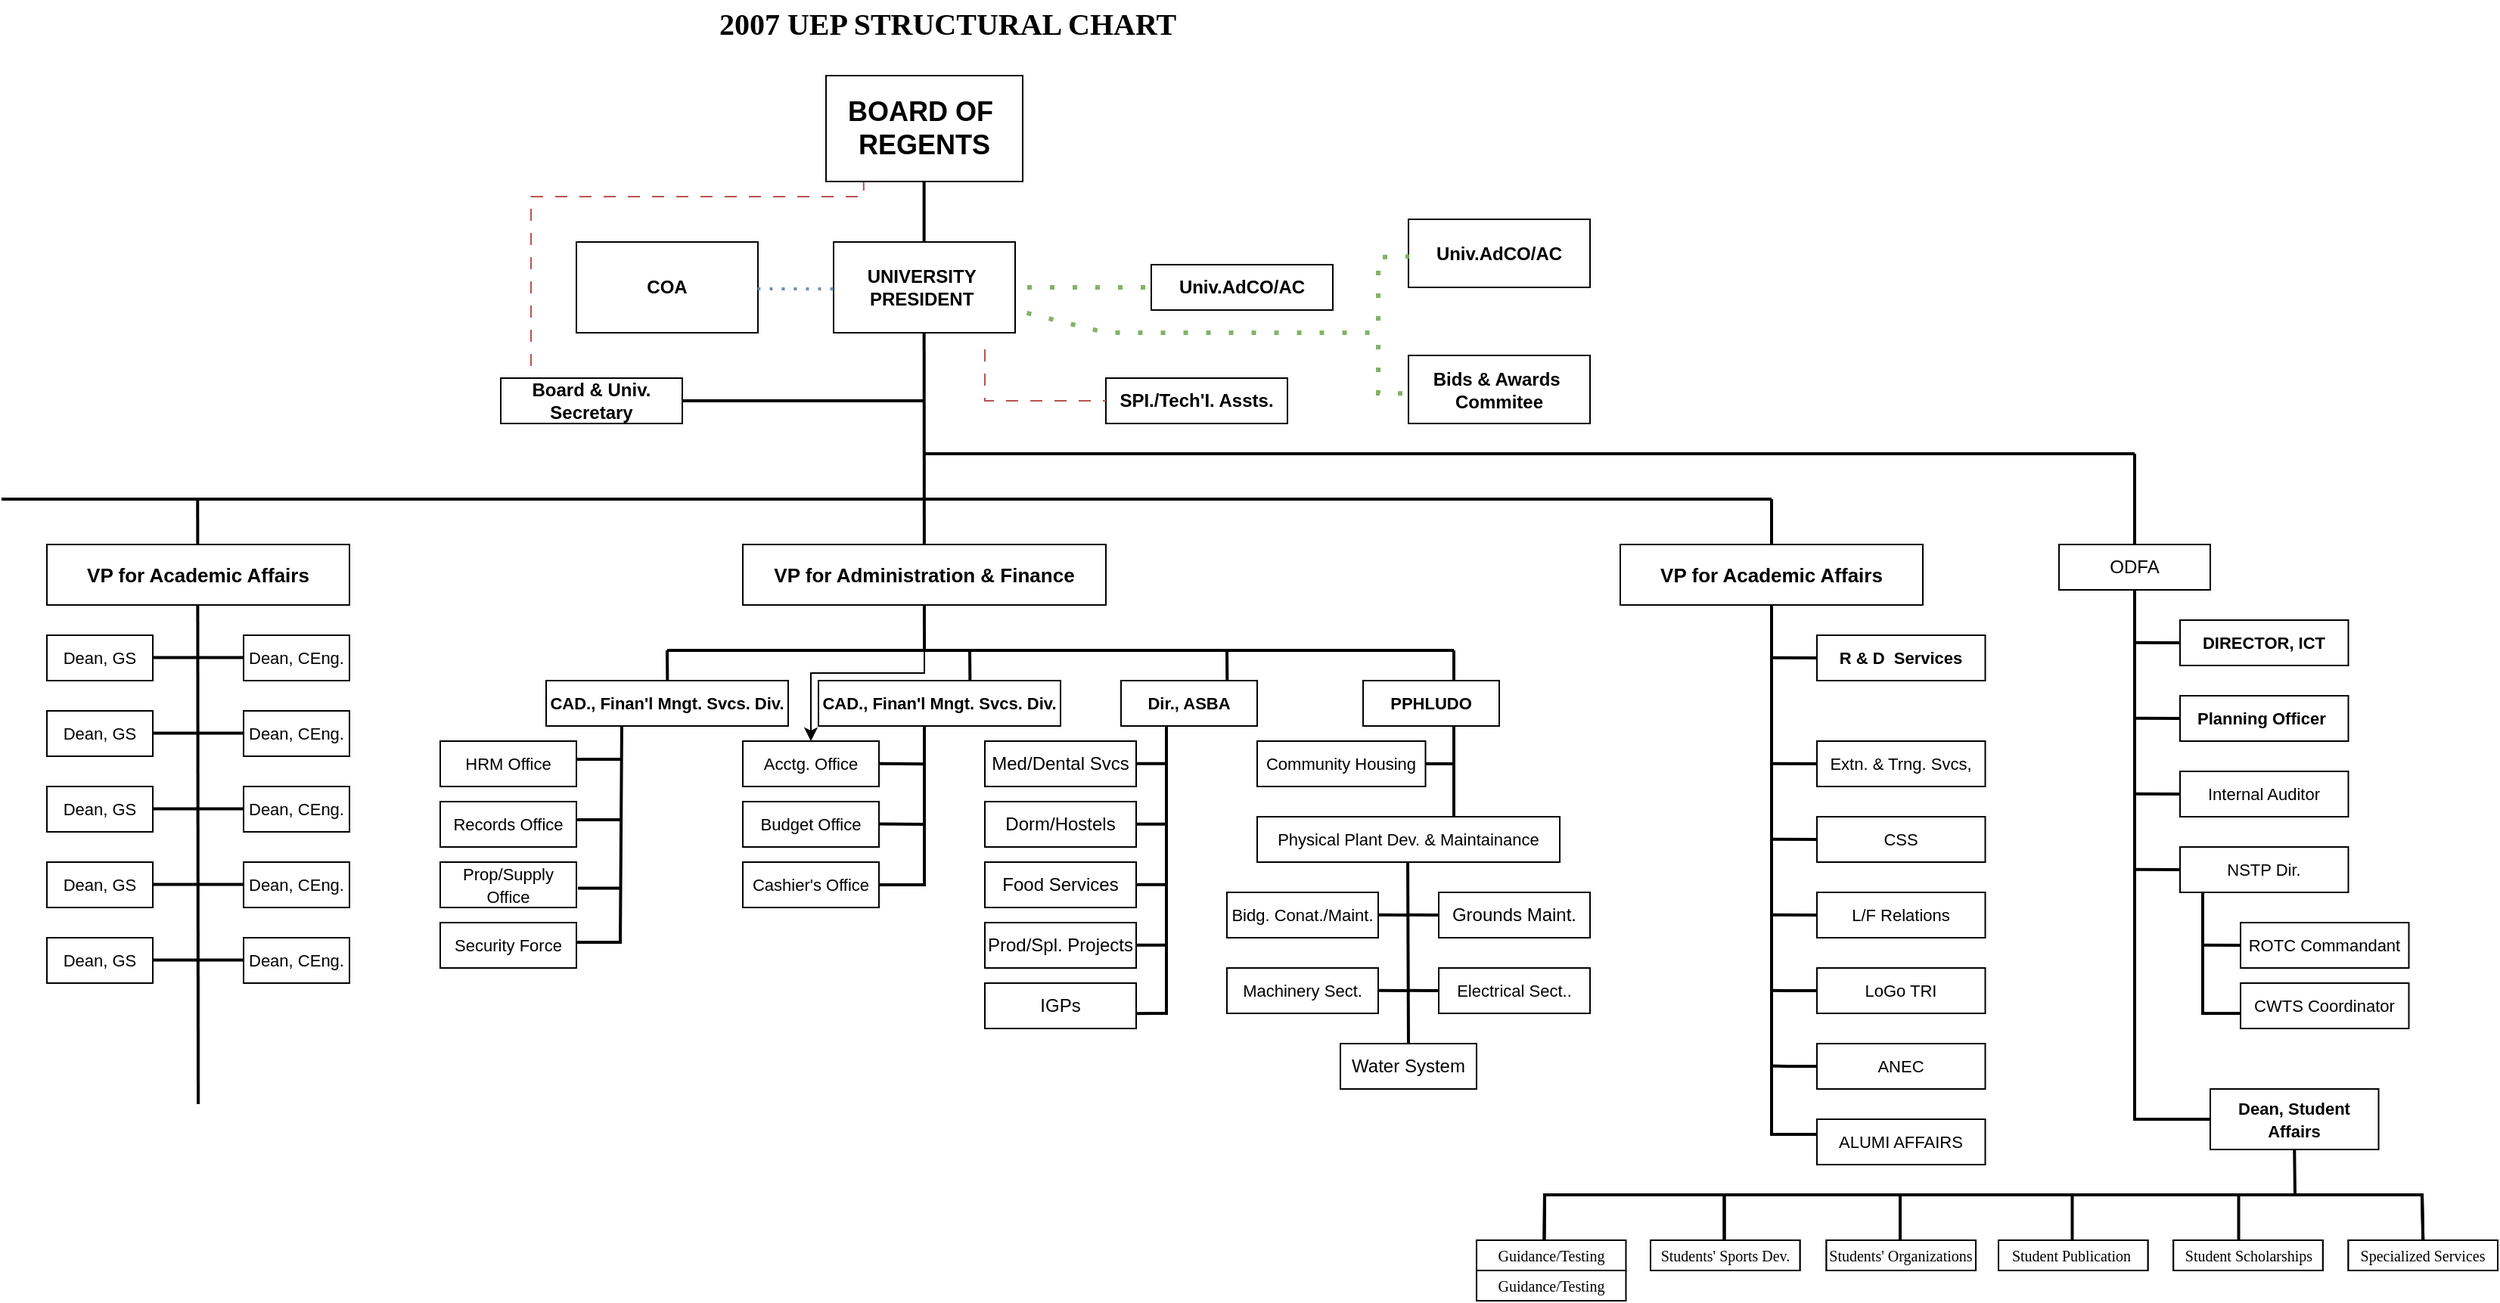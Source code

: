<mxfile version="26.2.13">
  <diagram name="Page-1" id="oi49bJJJLrB58_nyAgDz">
    <mxGraphModel dx="1483" dy="408" grid="1" gridSize="10" guides="1" tooltips="1" connect="1" arrows="1" fold="1" page="1" pageScale="1" pageWidth="850" pageHeight="1100" math="0" shadow="0">
      <root>
        <mxCell id="0" />
        <mxCell id="1" parent="0" />
        <mxCell id="IMQKR_mXS48PNvMq0RPa-44" value="" style="endArrow=none;html=1;rounded=0;strokeWidth=2;entryX=0;entryY=0.5;entryDx=0;entryDy=0;" edge="1" parent="1">
          <mxGeometry width="50" height="50" relative="1" as="geometry">
            <mxPoint x="1245" y="654.83" as="sourcePoint" />
            <mxPoint x="1275" y="655" as="targetPoint" />
          </mxGeometry>
        </mxCell>
        <mxCell id="0XU8yOEGEvphrWySqXgv-4" value="&lt;b&gt;&lt;font style=&quot;font-size: 20px;&quot; face=&quot;Times New Roman&quot;&gt;2007 UEP STRUCTURAL CHART&lt;/font&gt;&lt;/b&gt;" style="text;strokeColor=none;fillColor=none;html=1;align=center;verticalAlign=middle;whiteSpace=wrap;rounded=0;fontSize=16;" parent="1" vertex="1">
          <mxGeometry x="218.75" y="30" width="392.5" height="30" as="geometry" />
        </mxCell>
        <mxCell id="0XU8yOEGEvphrWySqXgv-8" value="&lt;b&gt;UNIVERSITY&amp;nbsp;&lt;/b&gt;&lt;div&gt;&lt;b&gt;PRESIDENT&amp;nbsp;&lt;/b&gt;&lt;/div&gt;" style="whiteSpace=wrap;html=1;rounded=0;" parent="1" vertex="1">
          <mxGeometry x="340" y="190" width="120" height="60" as="geometry" />
        </mxCell>
        <mxCell id="0XU8yOEGEvphrWySqXgv-10" value="" style="endArrow=none;html=1;rounded=0;fontSize=12;startSize=8;endSize=8;curved=1;entryX=0.5;entryY=1;entryDx=0;entryDy=0;exitX=0.5;exitY=0;exitDx=0;exitDy=0;strokeWidth=2;" parent="1" edge="1">
          <mxGeometry width="50" height="50" relative="1" as="geometry">
            <mxPoint x="399.82" y="190" as="sourcePoint" />
            <mxPoint x="399.82" y="150" as="targetPoint" />
          </mxGeometry>
        </mxCell>
        <mxCell id="0XU8yOEGEvphrWySqXgv-11" value="&lt;b&gt;COA&lt;/b&gt;" style="whiteSpace=wrap;html=1;rounded=0;" parent="1" vertex="1">
          <mxGeometry x="170" y="190" width="120" height="60" as="geometry" />
        </mxCell>
        <mxCell id="0XU8yOEGEvphrWySqXgv-13" value="" style="endArrow=none;dashed=1;html=1;dashPattern=1 3;strokeWidth=2;rounded=0;fontSize=12;startSize=8;endSize=8;curved=1;flowAnimation=1;fillColor=#dae8fc;strokeColor=light-dark(#6c8ebf, #006aff);gradientColor=#7ea6e0;" parent="1" edge="1">
          <mxGeometry width="50" height="50" relative="1" as="geometry">
            <mxPoint x="289.88" y="220.94" as="sourcePoint" />
            <mxPoint x="340" y="221" as="targetPoint" />
            <Array as="points">
              <mxPoint x="289.88" y="220.94" />
            </Array>
          </mxGeometry>
        </mxCell>
        <mxCell id="3eMUCkXR4s1VTk3WQuDd-3" value="" style="endArrow=none;dashed=1;html=1;rounded=0;curved=0;dashPattern=8 8;flowAnimation=1;entryX=0.191;entryY=1.003;entryDx=0;entryDy=0;fillColor=#f8cecc;gradientColor=#ea6b66;strokeColor=light-dark(#B85450,#FF0000);entryPerimeter=0;" parent="1" target="0XU8yOEGEvphrWySqXgv-2" edge="1">
          <mxGeometry width="50" height="50" relative="1" as="geometry">
            <mxPoint x="140" y="280" as="sourcePoint" />
            <mxPoint x="344.9" y="151.12" as="targetPoint" />
            <Array as="points">
              <mxPoint x="140" y="160" />
              <mxPoint x="250" y="160" />
              <mxPoint x="360" y="160" />
            </Array>
          </mxGeometry>
        </mxCell>
        <mxCell id="3eMUCkXR4s1VTk3WQuDd-4" value="&lt;b&gt;Univ.AdCO/AC&lt;/b&gt;" style="whiteSpace=wrap;html=1;rounded=0;" parent="1" vertex="1">
          <mxGeometry x="550" y="205" width="120" height="30" as="geometry" />
        </mxCell>
        <mxCell id="3eMUCkXR4s1VTk3WQuDd-5" value="&lt;b&gt;Univ.AdCO/AC&lt;/b&gt;" style="whiteSpace=wrap;html=1;rounded=0;" parent="1" vertex="1">
          <mxGeometry x="720" y="175" width="120" height="45" as="geometry" />
        </mxCell>
        <mxCell id="3eMUCkXR4s1VTk3WQuDd-6" value="&lt;b&gt;SPI./Tech&#39;I. Assts.&lt;/b&gt;" style="whiteSpace=wrap;html=1;rounded=0;" parent="1" vertex="1">
          <mxGeometry x="520" y="280" width="120" height="30" as="geometry" />
        </mxCell>
        <mxCell id="3eMUCkXR4s1VTk3WQuDd-7" value="" style="endArrow=none;dashed=1;html=1;rounded=0;curved=0;dashPattern=8 8;flowAnimation=1;fillColor=#f8cecc;gradientColor=#ea6b66;strokeColor=light-dark(#B85450,#FF0000);entryX=0;entryY=0.5;entryDx=0;entryDy=0;" parent="1" target="3eMUCkXR4s1VTk3WQuDd-6" edge="1">
          <mxGeometry width="50" height="50" relative="1" as="geometry">
            <mxPoint x="440" y="253" as="sourcePoint" />
            <mxPoint x="520" y="290" as="targetPoint" />
            <Array as="points">
              <mxPoint x="440" y="295" />
            </Array>
          </mxGeometry>
        </mxCell>
        <mxCell id="0XU8yOEGEvphrWySqXgv-2" value="&lt;h2&gt;BOARD OF&amp;nbsp;&lt;br&gt;REGENTS&lt;/h2&gt;" style="rounded=0;whiteSpace=wrap;html=1;" parent="1" vertex="1">
          <mxGeometry x="335" y="80" width="130" height="70" as="geometry" />
        </mxCell>
        <mxCell id="3eMUCkXR4s1VTk3WQuDd-9" value="&lt;b&gt;Board &amp;amp; Univ. Secretary&lt;/b&gt;" style="whiteSpace=wrap;html=1;rounded=0;" parent="1" vertex="1">
          <mxGeometry x="120" y="280" width="120" height="30" as="geometry" />
        </mxCell>
        <mxCell id="3eMUCkXR4s1VTk3WQuDd-13" value="" style="endArrow=none;html=1;rounded=0;fontSize=12;startSize=8;endSize=8;curved=1;entryX=0.5;entryY=1;entryDx=0;entryDy=0;strokeWidth=2;" parent="1" edge="1">
          <mxGeometry width="50" height="50" relative="1" as="geometry">
            <mxPoint x="400" y="460" as="sourcePoint" />
            <mxPoint x="399.82" y="250" as="targetPoint" />
          </mxGeometry>
        </mxCell>
        <mxCell id="3eMUCkXR4s1VTk3WQuDd-17" value="" style="endArrow=none;html=1;rounded=0;fontSize=12;startSize=8;endSize=8;curved=1;strokeWidth=2;exitX=1;exitY=0.5;exitDx=0;exitDy=0;" parent="1" source="3eMUCkXR4s1VTk3WQuDd-9" edge="1">
          <mxGeometry width="50" height="50" relative="1" as="geometry">
            <mxPoint x="310.24" y="350" as="sourcePoint" />
            <mxPoint x="400" y="295" as="targetPoint" />
          </mxGeometry>
        </mxCell>
        <mxCell id="3eMUCkXR4s1VTk3WQuDd-22" value="" style="endArrow=none;dashed=1;html=1;rounded=1;strokeWidth=3;targetPerimeterSpacing=0;jumpStyle=none;flowAnimation=1;shadow=0;strokeColor=light-dark(#82B366,#00FF00);curved=0;dashPattern=1 4;fillColor=#d5e8d4;gradientColor=#97d077;exitX=1;exitY=0.75;exitDx=0;exitDy=0;" parent="1" source="0XU8yOEGEvphrWySqXgv-8" edge="1">
          <mxGeometry width="50" height="50" relative="1" as="geometry">
            <mxPoint x="460" y="219.64" as="sourcePoint" />
            <mxPoint x="700" y="250" as="targetPoint" />
            <Array as="points">
              <mxPoint x="520" y="250" />
            </Array>
          </mxGeometry>
        </mxCell>
        <mxCell id="3eMUCkXR4s1VTk3WQuDd-24" value="" style="endArrow=none;dashed=1;html=1;dashPattern=1 4;strokeWidth=3;rounded=0;fillColor=#d5e8d4;gradientColor=#97d077;strokeColor=light-dark(#82b366, #00ff04);entryX=0.003;entryY=0.547;entryDx=0;entryDy=0;flowAnimation=1;entryPerimeter=0;" parent="1" target="3eMUCkXR4s1VTk3WQuDd-5" edge="1">
          <mxGeometry width="50" height="50" relative="1" as="geometry">
            <mxPoint x="700" y="250" as="sourcePoint" />
            <mxPoint x="690" y="200" as="targetPoint" />
            <Array as="points">
              <mxPoint x="700" y="200" />
            </Array>
          </mxGeometry>
        </mxCell>
        <mxCell id="3eMUCkXR4s1VTk3WQuDd-25" value="" style="endArrow=none;dashed=1;html=1;dashPattern=1 4;strokeWidth=3;rounded=0;fillColor=#d5e8d4;gradientColor=#97d077;strokeColor=light-dark(#82b366, #00ff04);flowAnimation=1;entryX=0.022;entryY=0.56;entryDx=0;entryDy=0;entryPerimeter=0;" parent="1" target="3eMUCkXR4s1VTk3WQuDd-26" edge="1">
          <mxGeometry width="50" height="50" relative="1" as="geometry">
            <mxPoint x="700" y="250" as="sourcePoint" />
            <mxPoint x="720" y="280" as="targetPoint" />
            <Array as="points">
              <mxPoint x="700" y="290" />
            </Array>
          </mxGeometry>
        </mxCell>
        <mxCell id="3eMUCkXR4s1VTk3WQuDd-26" value="&lt;b&gt;Bids &amp;amp; Awards&amp;nbsp;&lt;/b&gt;&lt;div&gt;&lt;b&gt;Commitee&lt;/b&gt;&lt;/div&gt;" style="whiteSpace=wrap;html=1;rounded=0;" parent="1" vertex="1">
          <mxGeometry x="720" y="265" width="120" height="45" as="geometry" />
        </mxCell>
        <mxCell id="3eMUCkXR4s1VTk3WQuDd-28" value="" style="endArrow=none;dashed=1;html=1;dashPattern=1 4;strokeWidth=3;rounded=0;fillColor=#d5e8d4;gradientColor=#97d077;strokeColor=light-dark(#82b366, #00ff04);entryX=0;entryY=0.5;entryDx=0;entryDy=0;flowAnimation=1;exitX=1;exitY=0.5;exitDx=0;exitDy=0;" parent="1" source="0XU8yOEGEvphrWySqXgv-8" target="3eMUCkXR4s1VTk3WQuDd-4" edge="1">
          <mxGeometry width="50" height="50" relative="1" as="geometry">
            <mxPoint x="490" y="210" as="sourcePoint" />
            <mxPoint x="510" y="160" as="targetPoint" />
            <Array as="points">
              <mxPoint x="510" y="220" />
            </Array>
          </mxGeometry>
        </mxCell>
        <mxCell id="3eMUCkXR4s1VTk3WQuDd-29" value="" style="endArrow=none;html=1;rounded=0;fontSize=12;startSize=8;endSize=8;curved=1;strokeWidth=2;exitX=1;exitY=0.5;exitDx=0;exitDy=0;" parent="1" edge="1">
          <mxGeometry width="50" height="50" relative="1" as="geometry">
            <mxPoint x="400" y="330" as="sourcePoint" />
            <mxPoint x="1200" y="330" as="targetPoint" />
          </mxGeometry>
        </mxCell>
        <mxCell id="3eMUCkXR4s1VTk3WQuDd-30" value="" style="endArrow=none;html=1;rounded=0;fontSize=12;startSize=8;endSize=8;curved=1;strokeWidth=2;" parent="1" edge="1">
          <mxGeometry width="50" height="50" relative="1" as="geometry">
            <mxPoint x="-210" y="360" as="sourcePoint" />
            <mxPoint x="960" y="360" as="targetPoint" />
          </mxGeometry>
        </mxCell>
        <mxCell id="3eMUCkXR4s1VTk3WQuDd-106" value="" style="edgeStyle=orthogonalEdgeStyle;rounded=0;orthogonalLoop=1;jettySize=auto;html=1;" parent="1" source="3eMUCkXR4s1VTk3WQuDd-31" target="3eMUCkXR4s1VTk3WQuDd-52" edge="1">
          <mxGeometry relative="1" as="geometry" />
        </mxCell>
        <mxCell id="3eMUCkXR4s1VTk3WQuDd-31" value="&lt;b&gt;&lt;font style=&quot;font-size: 13px;&quot;&gt;VP for Administration &amp;amp; Finance&lt;/font&gt;&lt;/b&gt;" style="whiteSpace=wrap;html=1;rounded=0;" parent="1" vertex="1">
          <mxGeometry x="280" y="390" width="240" height="40" as="geometry" />
        </mxCell>
        <mxCell id="3eMUCkXR4s1VTk3WQuDd-33" value="&lt;font style=&quot;font-size: 11px;&quot;&gt;&lt;b&gt;CAD., Finan&#39;l Mngt. Svcs. Div.&lt;/b&gt;&lt;/font&gt;" style="whiteSpace=wrap;html=1;rounded=0;" parent="1" vertex="1">
          <mxGeometry x="330" y="480" width="160" height="30" as="geometry" />
        </mxCell>
        <mxCell id="3eMUCkXR4s1VTk3WQuDd-35" value="" style="endArrow=none;html=1;rounded=0;fontSize=12;startSize=8;endSize=8;curved=0;strokeWidth=2;targetPerimeterSpacing=-1;" parent="1" edge="1">
          <mxGeometry width="50" height="50" relative="1" as="geometry">
            <mxPoint x="230" y="460" as="sourcePoint" />
            <mxPoint x="750" y="460" as="targetPoint" />
          </mxGeometry>
        </mxCell>
        <mxCell id="3eMUCkXR4s1VTk3WQuDd-36" value="" style="endArrow=none;html=1;rounded=0;fontSize=12;startSize=8;endSize=8;curved=1;strokeWidth=2;" parent="1" edge="1">
          <mxGeometry width="50" height="50" relative="1" as="geometry">
            <mxPoint x="430.18" y="480" as="sourcePoint" />
            <mxPoint x="430" y="460" as="targetPoint" />
          </mxGeometry>
        </mxCell>
        <mxCell id="3eMUCkXR4s1VTk3WQuDd-38" value="&lt;span style=&quot;font-size: 11px;&quot;&gt;&lt;b&gt;Dir., ASBA&lt;/b&gt;&lt;/span&gt;" style="whiteSpace=wrap;html=1;rounded=0;" parent="1" vertex="1">
          <mxGeometry x="530" y="480" width="90" height="30" as="geometry" />
        </mxCell>
        <mxCell id="3eMUCkXR4s1VTk3WQuDd-39" value="" style="endArrow=none;html=1;rounded=0;fontSize=12;startSize=8;endSize=8;curved=1;strokeWidth=2;" parent="1" edge="1">
          <mxGeometry width="50" height="50" relative="1" as="geometry">
            <mxPoint x="600.18" y="480" as="sourcePoint" />
            <mxPoint x="600" y="460" as="targetPoint" />
          </mxGeometry>
        </mxCell>
        <mxCell id="3eMUCkXR4s1VTk3WQuDd-42" value="" style="endArrow=none;html=1;rounded=1;fontSize=12;startSize=8;endSize=8;curved=0;strokeWidth=2;" parent="1" edge="1">
          <mxGeometry width="50" height="50" relative="1" as="geometry">
            <mxPoint x="750" y="570" as="sourcePoint" />
            <mxPoint x="750.0" y="460" as="targetPoint" />
          </mxGeometry>
        </mxCell>
        <mxCell id="3eMUCkXR4s1VTk3WQuDd-46" value="&lt;font style=&quot;font-size: 11px;&quot;&gt;&lt;b&gt;CAD., Finan&#39;l Mngt. Svcs. Div.&lt;/b&gt;&lt;/font&gt;" style="whiteSpace=wrap;html=1;rounded=0;" parent="1" vertex="1">
          <mxGeometry x="150" y="480" width="160" height="30" as="geometry" />
        </mxCell>
        <mxCell id="3eMUCkXR4s1VTk3WQuDd-47" value="" style="endArrow=none;html=1;rounded=0;fontSize=12;startSize=8;endSize=8;curved=1;strokeWidth=2;" parent="1" edge="1">
          <mxGeometry width="50" height="50" relative="1" as="geometry">
            <mxPoint x="230.18" y="480" as="sourcePoint" />
            <mxPoint x="230" y="460" as="targetPoint" />
          </mxGeometry>
        </mxCell>
        <mxCell id="3eMUCkXR4s1VTk3WQuDd-49" value="" style="endArrow=none;html=1;rounded=0;fontSize=12;startSize=8;endSize=8;curved=1;strokeWidth=2;" parent="1" edge="1">
          <mxGeometry width="50" height="50" relative="1" as="geometry">
            <mxPoint x="400" y="535.14" as="sourcePoint" />
            <mxPoint x="370" y="534.85" as="targetPoint" />
          </mxGeometry>
        </mxCell>
        <mxCell id="3eMUCkXR4s1VTk3WQuDd-50" value="" style="endArrow=none;html=1;rounded=0;fontSize=12;startSize=8;endSize=8;curved=1;strokeWidth=2;" parent="1" edge="1">
          <mxGeometry width="50" height="50" relative="1" as="geometry">
            <mxPoint x="400" y="575" as="sourcePoint" />
            <mxPoint x="370" y="574.71" as="targetPoint" />
          </mxGeometry>
        </mxCell>
        <mxCell id="3eMUCkXR4s1VTk3WQuDd-52" value="&lt;span style=&quot;font-size: 11px;&quot;&gt;Acctg. Office&lt;/span&gt;" style="whiteSpace=wrap;html=1;rounded=0;" parent="1" vertex="1">
          <mxGeometry x="280" y="520" width="90" height="30" as="geometry" />
        </mxCell>
        <mxCell id="3eMUCkXR4s1VTk3WQuDd-53" value="&lt;span style=&quot;font-size: 11px;&quot;&gt;Budget Office&lt;/span&gt;" style="whiteSpace=wrap;html=1;rounded=0;" parent="1" vertex="1">
          <mxGeometry x="280" y="560" width="90" height="30" as="geometry" />
        </mxCell>
        <mxCell id="3eMUCkXR4s1VTk3WQuDd-54" value="&lt;span style=&quot;font-size: 11px;&quot;&gt;Cashier&#39;s Office&lt;/span&gt;" style="whiteSpace=wrap;html=1;rounded=0;" parent="1" vertex="1">
          <mxGeometry x="280" y="600" width="90" height="30" as="geometry" />
        </mxCell>
        <mxCell id="3eMUCkXR4s1VTk3WQuDd-55" value="&lt;span style=&quot;font-size: 11px;&quot;&gt;&lt;span style=&quot;font-weight: normal;&quot;&gt;HRM Office&lt;/span&gt;&lt;/span&gt;" style="whiteSpace=wrap;html=1;rounded=0;fontStyle=1" parent="1" vertex="1">
          <mxGeometry x="80" y="520" width="90" height="30" as="geometry" />
        </mxCell>
        <mxCell id="3eMUCkXR4s1VTk3WQuDd-56" value="&lt;span style=&quot;font-size: 11px;&quot;&gt;Records Office&lt;/span&gt;" style="whiteSpace=wrap;html=1;rounded=0;" parent="1" vertex="1">
          <mxGeometry x="80" y="560" width="90" height="30" as="geometry" />
        </mxCell>
        <mxCell id="3eMUCkXR4s1VTk3WQuDd-57" value="&lt;span style=&quot;font-size: 11px;&quot;&gt;Prop/Supply Office&lt;/span&gt;" style="whiteSpace=wrap;html=1;rounded=0;" parent="1" vertex="1">
          <mxGeometry x="80" y="600" width="90" height="30" as="geometry" />
        </mxCell>
        <mxCell id="3eMUCkXR4s1VTk3WQuDd-58" value="" style="endArrow=none;html=1;rounded=0;fontSize=12;startSize=8;endSize=8;curved=1;strokeWidth=2;" parent="1" edge="1">
          <mxGeometry width="50" height="50" relative="1" as="geometry">
            <mxPoint x="200" y="532.01" as="sourcePoint" />
            <mxPoint x="170" y="532.01" as="targetPoint" />
          </mxGeometry>
        </mxCell>
        <mxCell id="3eMUCkXR4s1VTk3WQuDd-59" value="" style="endArrow=none;html=1;rounded=0;fontSize=12;startSize=8;endSize=8;curved=1;strokeWidth=2;" parent="1" edge="1">
          <mxGeometry width="50" height="50" relative="1" as="geometry">
            <mxPoint x="200" y="572.01" as="sourcePoint" />
            <mxPoint x="170" y="572.01" as="targetPoint" />
          </mxGeometry>
        </mxCell>
        <mxCell id="3eMUCkXR4s1VTk3WQuDd-60" value="" style="endArrow=none;html=1;rounded=0;fontSize=12;startSize=8;endSize=8;curved=1;strokeWidth=2;entryX=1.006;entryY=0.659;entryDx=0;entryDy=0;entryPerimeter=0;" parent="1" edge="1">
          <mxGeometry width="50" height="50" relative="1" as="geometry">
            <mxPoint x="200" y="617.3" as="sourcePoint" />
            <mxPoint x="171" y="617.3" as="targetPoint" />
          </mxGeometry>
        </mxCell>
        <mxCell id="3eMUCkXR4s1VTk3WQuDd-61" value="&lt;span style=&quot;font-size: 11px;&quot;&gt;Security Force&lt;/span&gt;" style="whiteSpace=wrap;html=1;rounded=0;" parent="1" vertex="1">
          <mxGeometry x="80" y="640" width="90" height="30" as="geometry" />
        </mxCell>
        <mxCell id="3eMUCkXR4s1VTk3WQuDd-64" value="" style="endArrow=none;html=1;rounded=0;strokeWidth=2;exitX=1;exitY=0.5;exitDx=0;exitDy=0;" parent="1" edge="1">
          <mxGeometry width="50" height="50" relative="1" as="geometry">
            <mxPoint x="170" y="653" as="sourcePoint" />
            <mxPoint x="200" y="510" as="targetPoint" />
            <Array as="points">
              <mxPoint x="199" y="653" />
            </Array>
          </mxGeometry>
        </mxCell>
        <mxCell id="3eMUCkXR4s1VTk3WQuDd-65" value="" style="endArrow=none;html=1;rounded=0;strokeWidth=2;exitX=1;exitY=0.5;exitDx=0;exitDy=0;" parent="1" source="3eMUCkXR4s1VTk3WQuDd-54" edge="1">
          <mxGeometry width="50" height="50" relative="1" as="geometry">
            <mxPoint x="370" y="653" as="sourcePoint" />
            <mxPoint x="400" y="510" as="targetPoint" />
            <Array as="points">
              <mxPoint x="400" y="615" />
            </Array>
          </mxGeometry>
        </mxCell>
        <mxCell id="3eMUCkXR4s1VTk3WQuDd-66" value="" style="endArrow=none;html=1;rounded=0;strokeWidth=2;exitX=0.99;exitY=0.67;exitDx=0;exitDy=0;exitPerimeter=0;" parent="1" source="3eMUCkXR4s1VTk3WQuDd-80" edge="1">
          <mxGeometry width="50" height="50" relative="1" as="geometry">
            <mxPoint x="560.24" y="720" as="sourcePoint" />
            <mxPoint x="560" y="510" as="targetPoint" />
            <Array as="points">
              <mxPoint x="560" y="700" />
            </Array>
          </mxGeometry>
        </mxCell>
        <mxCell id="3eMUCkXR4s1VTk3WQuDd-68" value="" style="endArrow=none;html=1;rounded=0;strokeWidth=2;" parent="1" edge="1">
          <mxGeometry width="50" height="50" relative="1" as="geometry">
            <mxPoint x="540" y="534.86" as="sourcePoint" />
            <mxPoint x="560" y="534.86" as="targetPoint" />
          </mxGeometry>
        </mxCell>
        <mxCell id="3eMUCkXR4s1VTk3WQuDd-69" value="Med/Dental Svcs" style="whiteSpace=wrap;html=1;rounded=0;" parent="1" vertex="1">
          <mxGeometry x="440" y="520" width="100" height="30" as="geometry" />
        </mxCell>
        <mxCell id="3eMUCkXR4s1VTk3WQuDd-73" value="" style="endArrow=none;html=1;rounded=0;strokeWidth=2;" parent="1" edge="1">
          <mxGeometry width="50" height="50" relative="1" as="geometry">
            <mxPoint x="540" y="574.86" as="sourcePoint" />
            <mxPoint x="560" y="574.86" as="targetPoint" />
          </mxGeometry>
        </mxCell>
        <mxCell id="3eMUCkXR4s1VTk3WQuDd-74" value="Dorm/Hostels" style="whiteSpace=wrap;html=1;rounded=0;" parent="1" vertex="1">
          <mxGeometry x="440" y="560" width="100" height="30" as="geometry" />
        </mxCell>
        <mxCell id="3eMUCkXR4s1VTk3WQuDd-75" value="" style="endArrow=none;html=1;rounded=0;strokeWidth=2;" parent="1" edge="1">
          <mxGeometry width="50" height="50" relative="1" as="geometry">
            <mxPoint x="540" y="614.86" as="sourcePoint" />
            <mxPoint x="560" y="614.86" as="targetPoint" />
          </mxGeometry>
        </mxCell>
        <mxCell id="3eMUCkXR4s1VTk3WQuDd-76" value="Food Services" style="whiteSpace=wrap;html=1;rounded=0;" parent="1" vertex="1">
          <mxGeometry x="440" y="600" width="100" height="30" as="geometry" />
        </mxCell>
        <mxCell id="3eMUCkXR4s1VTk3WQuDd-77" value="" style="endArrow=none;html=1;rounded=0;strokeWidth=2;" parent="1" edge="1">
          <mxGeometry width="50" height="50" relative="1" as="geometry">
            <mxPoint x="540" y="654.86" as="sourcePoint" />
            <mxPoint x="560" y="654.86" as="targetPoint" />
          </mxGeometry>
        </mxCell>
        <mxCell id="3eMUCkXR4s1VTk3WQuDd-78" value="Prod/Spl. Projects" style="whiteSpace=wrap;html=1;rounded=0;" parent="1" vertex="1">
          <mxGeometry x="440" y="640" width="100" height="30" as="geometry" />
        </mxCell>
        <mxCell id="3eMUCkXR4s1VTk3WQuDd-80" value="IGPs" style="whiteSpace=wrap;html=1;rounded=0;" parent="1" vertex="1">
          <mxGeometry x="440" y="680" width="100" height="30" as="geometry" />
        </mxCell>
        <mxCell id="3eMUCkXR4s1VTk3WQuDd-41" value="&lt;span style=&quot;font-size: 11px;&quot;&gt;&lt;b&gt;PPHLUDO&lt;/b&gt;&lt;/span&gt;" style="whiteSpace=wrap;html=1;rounded=0;" parent="1" vertex="1">
          <mxGeometry x="690" y="480" width="90" height="30" as="geometry" />
        </mxCell>
        <mxCell id="3eMUCkXR4s1VTk3WQuDd-83" value="&lt;font style=&quot;font-size: 11px;&quot;&gt;Community Housing&lt;/font&gt;" style="whiteSpace=wrap;html=1;rounded=0;" parent="1" vertex="1">
          <mxGeometry x="620" y="520" width="111.25" height="30" as="geometry" />
        </mxCell>
        <mxCell id="3eMUCkXR4s1VTk3WQuDd-84" value="" style="endArrow=none;html=1;rounded=0;strokeWidth=2;" parent="1" edge="1">
          <mxGeometry width="50" height="50" relative="1" as="geometry">
            <mxPoint x="731" y="535" as="sourcePoint" />
            <mxPoint x="750" y="535" as="targetPoint" />
          </mxGeometry>
        </mxCell>
        <mxCell id="3eMUCkXR4s1VTk3WQuDd-85" value="&lt;font style=&quot;font-size: 11px;&quot;&gt;Physical Plant Dev. &amp;amp; Maintainance&lt;/font&gt;" style="whiteSpace=wrap;html=1;rounded=0;" parent="1" vertex="1">
          <mxGeometry x="620" y="570" width="200" height="30" as="geometry" />
        </mxCell>
        <mxCell id="3eMUCkXR4s1VTk3WQuDd-86" value="" style="endArrow=none;html=1;rounded=0;strokeWidth=2;" parent="1" edge="1">
          <mxGeometry width="50" height="50" relative="1" as="geometry">
            <mxPoint x="720" y="720" as="sourcePoint" />
            <mxPoint x="719.52" y="600" as="targetPoint" />
          </mxGeometry>
        </mxCell>
        <mxCell id="3eMUCkXR4s1VTk3WQuDd-90" value="" style="endArrow=none;html=1;rounded=0;strokeWidth=2;" parent="1" edge="1">
          <mxGeometry width="50" height="50" relative="1" as="geometry">
            <mxPoint x="700" y="634.86" as="sourcePoint" />
            <mxPoint x="720" y="635" as="targetPoint" />
          </mxGeometry>
        </mxCell>
        <mxCell id="3eMUCkXR4s1VTk3WQuDd-91" value="&lt;font style=&quot;font-size: 11px;&quot;&gt;Bidg. Conat./Maint.&lt;/font&gt;" style="whiteSpace=wrap;html=1;rounded=0;" parent="1" vertex="1">
          <mxGeometry x="600" y="620" width="100" height="30" as="geometry" />
        </mxCell>
        <mxCell id="3eMUCkXR4s1VTk3WQuDd-94" value="" style="endArrow=none;html=1;rounded=0;strokeWidth=2;" parent="1" edge="1">
          <mxGeometry width="50" height="50" relative="1" as="geometry">
            <mxPoint x="720" y="634.86" as="sourcePoint" />
            <mxPoint x="740" y="635" as="targetPoint" />
          </mxGeometry>
        </mxCell>
        <mxCell id="3eMUCkXR4s1VTk3WQuDd-95" value="Grounds Maint." style="whiteSpace=wrap;html=1;rounded=0;" parent="1" vertex="1">
          <mxGeometry x="740" y="620" width="100" height="30" as="geometry" />
        </mxCell>
        <mxCell id="3eMUCkXR4s1VTk3WQuDd-98" value="" style="endArrow=none;html=1;rounded=0;strokeWidth=2;" parent="1" edge="1">
          <mxGeometry width="50" height="50" relative="1" as="geometry">
            <mxPoint x="700" y="684.86" as="sourcePoint" />
            <mxPoint x="720" y="685" as="targetPoint" />
          </mxGeometry>
        </mxCell>
        <mxCell id="3eMUCkXR4s1VTk3WQuDd-99" value="&lt;font style=&quot;font-size: 11px;&quot;&gt;Machinery Sect.&lt;/font&gt;" style="whiteSpace=wrap;html=1;rounded=0;" parent="1" vertex="1">
          <mxGeometry x="600" y="670" width="100" height="30" as="geometry" />
        </mxCell>
        <mxCell id="3eMUCkXR4s1VTk3WQuDd-100" value="" style="endArrow=none;html=1;rounded=0;strokeWidth=2;" parent="1" edge="1">
          <mxGeometry width="50" height="50" relative="1" as="geometry">
            <mxPoint x="720" y="684.86" as="sourcePoint" />
            <mxPoint x="740" y="685" as="targetPoint" />
          </mxGeometry>
        </mxCell>
        <mxCell id="3eMUCkXR4s1VTk3WQuDd-101" value="&lt;font style=&quot;font-size: 11px;&quot;&gt;Electrical Sect..&lt;/font&gt;" style="whiteSpace=wrap;html=1;rounded=0;" parent="1" vertex="1">
          <mxGeometry x="740" y="670" width="100" height="30" as="geometry" />
        </mxCell>
        <mxCell id="3eMUCkXR4s1VTk3WQuDd-102" value="Water System" style="whiteSpace=wrap;html=1;rounded=0;" parent="1" vertex="1">
          <mxGeometry x="675" y="720" width="90" height="30" as="geometry" />
        </mxCell>
        <mxCell id="3eMUCkXR4s1VTk3WQuDd-107" value="" style="endArrow=none;html=1;rounded=0;fontSize=12;startSize=8;endSize=8;curved=1;entryX=0.5;entryY=1;entryDx=0;entryDy=0;strokeWidth=2;" parent="1" edge="1">
          <mxGeometry width="50" height="50" relative="1" as="geometry">
            <mxPoint x="-80" y="760" as="sourcePoint" />
            <mxPoint x="-80.37" y="360" as="targetPoint" />
          </mxGeometry>
        </mxCell>
        <mxCell id="3eMUCkXR4s1VTk3WQuDd-105" value="&lt;span style=&quot;font-size: 13px;&quot;&gt;&lt;b&gt;VP for Academic Affairs&lt;/b&gt;&lt;/span&gt;" style="whiteSpace=wrap;html=1;rounded=0;" parent="1" vertex="1">
          <mxGeometry x="-180" y="390" width="200" height="40" as="geometry" />
        </mxCell>
        <mxCell id="IMQKR_mXS48PNvMq0RPa-1" value="&lt;span style=&quot;font-size: 11px;&quot;&gt;&lt;b&gt;R &amp;amp; D&amp;nbsp;&lt;/b&gt;&lt;/span&gt;&lt;span style=&quot;color: rgba(0, 0, 0, 0); font-family: monospace; font-size: 0px; text-align: start; text-wrap-mode: nowrap;&quot;&gt;%3CmxGraphModel%3E%3Croot%3E%3CmxCell%20id%3D%220%22%2F%3E%3CmxCell%20id%3D%221%22%20parent%3D%220%22%2F%3E%3CmxCell%20id%3D%222%22%20value%3D%22%26lt%3Bfont%20style%3D%26quot%3Bfont-size%3A%2011px%3B%26quot%3B%26gt%3BCommunity%20Housing%26lt%3B%2Ffont%26gt%3B%22%20style%3D%22whiteSpace%3Dwrap%3Bhtml%3D1%3Brounded%3D0%3B%22%20vertex%3D%221%22%20parent%3D%221%22%3E%3CmxGeometry%20x%3D%22990%22%20y%3D%22670%22%20width%3D%22111.25%22%20height%3D%2230%22%20as%3D%22geometry%22%2F%3E%3C%2FmxCell%3E%3CmxCell%20id%3D%223%22%20value%3D%22%22%20style%3D%22endArrow%3Dnone%3Bhtml%3D1%3Brounded%3D0%3BstrokeWidth%3D2%3BentryX%3D0%3BentryY%3D0.5%3BentryDx%3D0%3BentryDy%3D0%3B%22%20edge%3D%221%22%20target%3D%222%22%20parent%3D%221%22%3E%3CmxGeometry%20width%3D%2250%22%20height%3D%2250%22%20relative%3D%221%22%20as%3D%22geometry%22%3E%3CmxPoint%20x%3D%22960%22%20y%3D%22684.83%22%20as%3D%22sourcePoint%22%2F%3E%3CmxPoint%20x%3D%22979%22%20y%3D%22684.83%22%20as%3D%22targetPoint%22%2F%3E%3C%2FmxGeometry%3E%3C%2FmxCell%3E%3C%2Froot%3E%3C%2FmxGraphModel%3E&lt;/span&gt;&lt;span style=&quot;font-size: 11px;&quot;&gt;&amp;nbsp;&lt;b&gt;Services&lt;/b&gt;&lt;/span&gt;" style="whiteSpace=wrap;html=1;rounded=0;" vertex="1" parent="1">
          <mxGeometry x="990" y="450" width="111.25" height="30" as="geometry" />
        </mxCell>
        <mxCell id="IMQKR_mXS48PNvMq0RPa-2" value="" style="endArrow=none;html=1;rounded=0;strokeWidth=2;entryX=0;entryY=0.5;entryDx=0;entryDy=0;" edge="1" parent="1" target="IMQKR_mXS48PNvMq0RPa-1">
          <mxGeometry width="50" height="50" relative="1" as="geometry">
            <mxPoint x="960" y="464.83" as="sourcePoint" />
            <mxPoint x="979" y="464.83" as="targetPoint" />
          </mxGeometry>
        </mxCell>
        <mxCell id="IMQKR_mXS48PNvMq0RPa-7" value="&lt;span style=&quot;font-size: 11px;&quot;&gt;Extn. &amp;amp; Trng. Svcs,&lt;/span&gt;" style="whiteSpace=wrap;html=1;rounded=0;" vertex="1" parent="1">
          <mxGeometry x="990" y="520" width="111.25" height="30" as="geometry" />
        </mxCell>
        <mxCell id="IMQKR_mXS48PNvMq0RPa-8" value="" style="endArrow=none;html=1;rounded=0;strokeWidth=2;entryX=0;entryY=0.5;entryDx=0;entryDy=0;" edge="1" parent="1" target="IMQKR_mXS48PNvMq0RPa-7">
          <mxGeometry width="50" height="50" relative="1" as="geometry">
            <mxPoint x="960" y="534.83" as="sourcePoint" />
            <mxPoint x="979" y="534.83" as="targetPoint" />
          </mxGeometry>
        </mxCell>
        <mxCell id="IMQKR_mXS48PNvMq0RPa-11" value="&lt;span style=&quot;font-size: 11px;&quot;&gt;CSS&lt;/span&gt;" style="whiteSpace=wrap;html=1;rounded=0;" vertex="1" parent="1">
          <mxGeometry x="990" y="570" width="111.25" height="30" as="geometry" />
        </mxCell>
        <mxCell id="IMQKR_mXS48PNvMq0RPa-12" value="" style="endArrow=none;html=1;rounded=0;strokeWidth=2;entryX=0;entryY=0.5;entryDx=0;entryDy=0;" edge="1" parent="1" target="IMQKR_mXS48PNvMq0RPa-11">
          <mxGeometry width="50" height="50" relative="1" as="geometry">
            <mxPoint x="960" y="584.83" as="sourcePoint" />
            <mxPoint x="979" y="584.83" as="targetPoint" />
          </mxGeometry>
        </mxCell>
        <mxCell id="IMQKR_mXS48PNvMq0RPa-13" value="&lt;span style=&quot;font-size: 11px;&quot;&gt;L/F Relations&lt;/span&gt;" style="whiteSpace=wrap;html=1;rounded=0;" vertex="1" parent="1">
          <mxGeometry x="990" y="620" width="111.25" height="30" as="geometry" />
        </mxCell>
        <mxCell id="IMQKR_mXS48PNvMq0RPa-14" value="" style="endArrow=none;html=1;rounded=0;strokeWidth=2;entryX=0;entryY=0.5;entryDx=0;entryDy=0;" edge="1" parent="1" target="IMQKR_mXS48PNvMq0RPa-13">
          <mxGeometry width="50" height="50" relative="1" as="geometry">
            <mxPoint x="960" y="634.83" as="sourcePoint" />
            <mxPoint x="979" y="634.83" as="targetPoint" />
          </mxGeometry>
        </mxCell>
        <mxCell id="IMQKR_mXS48PNvMq0RPa-15" value="&lt;span style=&quot;font-size: 11px;&quot;&gt;LoGo TRI&lt;/span&gt;" style="whiteSpace=wrap;html=1;rounded=0;" vertex="1" parent="1">
          <mxGeometry x="990" y="670" width="111.25" height="30" as="geometry" />
        </mxCell>
        <mxCell id="IMQKR_mXS48PNvMq0RPa-16" value="" style="endArrow=none;html=1;rounded=0;strokeWidth=2;entryX=0;entryY=0.5;entryDx=0;entryDy=0;" edge="1" parent="1" target="IMQKR_mXS48PNvMq0RPa-15">
          <mxGeometry width="50" height="50" relative="1" as="geometry">
            <mxPoint x="960" y="684.83" as="sourcePoint" />
            <mxPoint x="979" y="684.83" as="targetPoint" />
            <Array as="points">
              <mxPoint x="970" y="685" />
            </Array>
          </mxGeometry>
        </mxCell>
        <mxCell id="IMQKR_mXS48PNvMq0RPa-17" value="&lt;span style=&quot;font-size: 11px;&quot;&gt;ANEC&lt;/span&gt;" style="whiteSpace=wrap;html=1;rounded=0;" vertex="1" parent="1">
          <mxGeometry x="990" y="720" width="111.25" height="30" as="geometry" />
        </mxCell>
        <mxCell id="IMQKR_mXS48PNvMq0RPa-19" value="" style="endArrow=none;html=1;rounded=0;strokeWidth=2;" edge="1" parent="1">
          <mxGeometry width="50" height="50" relative="1" as="geometry">
            <mxPoint x="990" y="780" as="sourcePoint" />
            <mxPoint x="960" y="360" as="targetPoint" />
            <Array as="points">
              <mxPoint x="960" y="780" />
            </Array>
          </mxGeometry>
        </mxCell>
        <mxCell id="IMQKR_mXS48PNvMq0RPa-20" value="&lt;span style=&quot;font-size: 11px;&quot;&gt;ALUMI AFFAIRS&lt;/span&gt;" style="whiteSpace=wrap;html=1;rounded=0;" vertex="1" parent="1">
          <mxGeometry x="990" y="770" width="111.25" height="30" as="geometry" />
        </mxCell>
        <mxCell id="IMQKR_mXS48PNvMq0RPa-21" value="" style="endArrow=none;html=1;rounded=0;strokeWidth=2;entryX=0;entryY=0.5;entryDx=0;entryDy=0;" edge="1" parent="1">
          <mxGeometry width="50" height="50" relative="1" as="geometry">
            <mxPoint x="960" y="734.8" as="sourcePoint" />
            <mxPoint x="990" y="734.97" as="targetPoint" />
            <Array as="points">
              <mxPoint x="970" y="734.97" />
            </Array>
          </mxGeometry>
        </mxCell>
        <mxCell id="IMQKR_mXS48PNvMq0RPa-22" value="" style="endArrow=none;html=1;rounded=0;strokeWidth=2;exitX=0;exitY=0.5;exitDx=0;exitDy=0;" edge="1" parent="1" source="IMQKR_mXS48PNvMq0RPa-45">
          <mxGeometry width="50" height="50" relative="1" as="geometry">
            <mxPoint x="1250" y="760" as="sourcePoint" />
            <mxPoint x="1200" y="330" as="targetPoint" />
            <Array as="points">
              <mxPoint x="1200" y="770" />
            </Array>
          </mxGeometry>
        </mxCell>
        <mxCell id="IMQKR_mXS48PNvMq0RPa-25" value="ODFA" style="whiteSpace=wrap;html=1;rounded=0;" vertex="1" parent="1">
          <mxGeometry x="1150" y="390" width="100" height="30" as="geometry" />
        </mxCell>
        <mxCell id="3eMUCkXR4s1VTk3WQuDd-108" value="&lt;span style=&quot;font-size: 13px;&quot;&gt;&lt;b&gt;VP for Academic Affairs&lt;/b&gt;&lt;/span&gt;" style="whiteSpace=wrap;html=1;rounded=0;" parent="1" vertex="1">
          <mxGeometry x="860" y="390" width="200" height="40" as="geometry" />
        </mxCell>
        <mxCell id="IMQKR_mXS48PNvMq0RPa-32" value="&lt;span style=&quot;font-size: 11px;&quot;&gt;&lt;b&gt;DIRECTOR, ICT&lt;/b&gt;&lt;/span&gt;" style="whiteSpace=wrap;html=1;rounded=0;" vertex="1" parent="1">
          <mxGeometry x="1230" y="440" width="111.25" height="30" as="geometry" />
        </mxCell>
        <mxCell id="IMQKR_mXS48PNvMq0RPa-33" value="" style="endArrow=none;html=1;rounded=0;strokeWidth=2;entryX=0;entryY=0.5;entryDx=0;entryDy=0;" edge="1" parent="1" target="IMQKR_mXS48PNvMq0RPa-32">
          <mxGeometry width="50" height="50" relative="1" as="geometry">
            <mxPoint x="1200" y="454.83" as="sourcePoint" />
            <mxPoint x="1219" y="454.83" as="targetPoint" />
          </mxGeometry>
        </mxCell>
        <mxCell id="IMQKR_mXS48PNvMq0RPa-34" value="&lt;span style=&quot;font-size: 11px;&quot;&gt;&lt;b&gt;Planning Officer&amp;nbsp;&lt;/b&gt;&lt;/span&gt;" style="whiteSpace=wrap;html=1;rounded=0;" vertex="1" parent="1">
          <mxGeometry x="1230" y="490" width="111.25" height="30" as="geometry" />
        </mxCell>
        <mxCell id="IMQKR_mXS48PNvMq0RPa-35" value="" style="endArrow=none;html=1;rounded=0;strokeWidth=2;entryX=0;entryY=0.5;entryDx=0;entryDy=0;" edge="1" parent="1" target="IMQKR_mXS48PNvMq0RPa-34">
          <mxGeometry width="50" height="50" relative="1" as="geometry">
            <mxPoint x="1200" y="504.83" as="sourcePoint" />
            <mxPoint x="1219" y="504.83" as="targetPoint" />
          </mxGeometry>
        </mxCell>
        <mxCell id="IMQKR_mXS48PNvMq0RPa-36" value="&lt;span style=&quot;font-size: 11px;&quot;&gt;Internal Auditor&lt;/span&gt;" style="whiteSpace=wrap;html=1;rounded=0;" vertex="1" parent="1">
          <mxGeometry x="1230" y="540" width="111.25" height="30" as="geometry" />
        </mxCell>
        <mxCell id="IMQKR_mXS48PNvMq0RPa-37" value="" style="endArrow=none;html=1;rounded=0;strokeWidth=2;entryX=0;entryY=0.5;entryDx=0;entryDy=0;" edge="1" parent="1" target="IMQKR_mXS48PNvMq0RPa-36">
          <mxGeometry width="50" height="50" relative="1" as="geometry">
            <mxPoint x="1200" y="554.83" as="sourcePoint" />
            <mxPoint x="1219" y="554.83" as="targetPoint" />
          </mxGeometry>
        </mxCell>
        <mxCell id="IMQKR_mXS48PNvMq0RPa-39" value="&lt;span style=&quot;font-size: 11px;&quot;&gt;NSTP Dir.&lt;/span&gt;" style="whiteSpace=wrap;html=1;rounded=0;" vertex="1" parent="1">
          <mxGeometry x="1230" y="590" width="111.25" height="30" as="geometry" />
        </mxCell>
        <mxCell id="IMQKR_mXS48PNvMq0RPa-40" value="" style="endArrow=none;html=1;rounded=0;strokeWidth=2;entryX=0;entryY=0.5;entryDx=0;entryDy=0;" edge="1" parent="1" target="IMQKR_mXS48PNvMq0RPa-39">
          <mxGeometry width="50" height="50" relative="1" as="geometry">
            <mxPoint x="1200" y="604.83" as="sourcePoint" />
            <mxPoint x="1219" y="604.83" as="targetPoint" />
          </mxGeometry>
        </mxCell>
        <mxCell id="IMQKR_mXS48PNvMq0RPa-41" value="" style="endArrow=none;html=1;rounded=0;strokeWidth=2;" edge="1" parent="1">
          <mxGeometry width="50" height="50" relative="1" as="geometry">
            <mxPoint x="1270" y="700" as="sourcePoint" />
            <mxPoint x="1245" y="620" as="targetPoint" />
            <Array as="points">
              <mxPoint x="1245" y="700" />
            </Array>
          </mxGeometry>
        </mxCell>
        <mxCell id="IMQKR_mXS48PNvMq0RPa-42" value="&lt;span style=&quot;font-size: 11px;&quot;&gt;CWTS Coordinator&lt;/span&gt;" style="whiteSpace=wrap;html=1;rounded=0;" vertex="1" parent="1">
          <mxGeometry x="1270" y="680" width="111.25" height="30" as="geometry" />
        </mxCell>
        <mxCell id="IMQKR_mXS48PNvMq0RPa-43" value="&lt;span style=&quot;font-size: 11px;&quot;&gt;ROTC Commandant&lt;/span&gt;" style="whiteSpace=wrap;html=1;rounded=0;" vertex="1" parent="1">
          <mxGeometry x="1270" y="640" width="111.25" height="30" as="geometry" />
        </mxCell>
        <mxCell id="IMQKR_mXS48PNvMq0RPa-45" value="&lt;span style=&quot;font-size: 11px;&quot;&gt;&lt;b&gt;Dean, Student Affairs&lt;/b&gt;&lt;/span&gt;" style="whiteSpace=wrap;html=1;rounded=0;" vertex="1" parent="1">
          <mxGeometry x="1250" y="750" width="111.25" height="40" as="geometry" />
        </mxCell>
        <mxCell id="IMQKR_mXS48PNvMq0RPa-46" value="" style="endArrow=none;html=1;rounded=0;strokeWidth=2;exitX=0.5;exitY=1;exitDx=0;exitDy=0;" edge="1" parent="1" source="IMQKR_mXS48PNvMq0RPa-45">
          <mxGeometry width="50" height="50" relative="1" as="geometry">
            <mxPoint x="1300" y="820.0" as="sourcePoint" />
            <mxPoint x="1306" y="820" as="targetPoint" />
          </mxGeometry>
        </mxCell>
        <mxCell id="IMQKR_mXS48PNvMq0RPa-48" value="&lt;font style=&quot;font-size: 10px;&quot; face=&quot;Garamond&quot;&gt;Specialized Services&lt;/font&gt;" style="whiteSpace=wrap;html=1;rounded=0;" vertex="1" parent="1">
          <mxGeometry x="1341.25" y="850" width="98.75" height="20" as="geometry" />
        </mxCell>
        <mxCell id="IMQKR_mXS48PNvMq0RPa-51" value="&lt;font style=&quot;font-size: 10px;&quot; face=&quot;Garamond&quot;&gt;Student Scholarships&lt;/font&gt;" style="whiteSpace=wrap;html=1;rounded=0;" vertex="1" parent="1">
          <mxGeometry x="1225.63" y="850" width="98.75" height="20" as="geometry" />
        </mxCell>
        <mxCell id="IMQKR_mXS48PNvMq0RPa-52" value="" style="endArrow=none;html=1;rounded=0;strokeWidth=2;exitX=0.5;exitY=1;exitDx=0;exitDy=0;" edge="1" parent="1">
          <mxGeometry width="50" height="50" relative="1" as="geometry">
            <mxPoint x="1268.75" y="820" as="sourcePoint" />
            <mxPoint x="1268.75" y="850" as="targetPoint" />
          </mxGeometry>
        </mxCell>
        <mxCell id="IMQKR_mXS48PNvMq0RPa-55" value="&lt;font face=&quot;Garamond&quot;&gt;&lt;span style=&quot;font-size: 10px;&quot;&gt;Student Publication&amp;nbsp;&lt;/span&gt;&lt;/font&gt;" style="whiteSpace=wrap;html=1;rounded=0;" vertex="1" parent="1">
          <mxGeometry x="1110" y="850" width="98.75" height="20" as="geometry" />
        </mxCell>
        <mxCell id="IMQKR_mXS48PNvMq0RPa-56" value="" style="endArrow=none;html=1;rounded=0;strokeWidth=2;exitX=0.5;exitY=1;exitDx=0;exitDy=0;" edge="1" parent="1">
          <mxGeometry width="50" height="50" relative="1" as="geometry">
            <mxPoint x="1158.75" y="820" as="sourcePoint" />
            <mxPoint x="1158.75" y="850" as="targetPoint" />
          </mxGeometry>
        </mxCell>
        <mxCell id="IMQKR_mXS48PNvMq0RPa-57" value="&lt;font face=&quot;Garamond&quot;&gt;&lt;span style=&quot;font-size: 10px;&quot;&gt;Students&#39; Organizations&lt;/span&gt;&lt;/font&gt;" style="whiteSpace=wrap;html=1;rounded=0;" vertex="1" parent="1">
          <mxGeometry x="996.25" y="850" width="98.75" height="20" as="geometry" />
        </mxCell>
        <mxCell id="IMQKR_mXS48PNvMq0RPa-58" value="" style="endArrow=none;html=1;rounded=0;strokeWidth=2;exitX=0.5;exitY=1;exitDx=0;exitDy=0;" edge="1" parent="1">
          <mxGeometry width="50" height="50" relative="1" as="geometry">
            <mxPoint x="1045" y="820" as="sourcePoint" />
            <mxPoint x="1045" y="850" as="targetPoint" />
          </mxGeometry>
        </mxCell>
        <mxCell id="IMQKR_mXS48PNvMq0RPa-61" value="&lt;font face=&quot;Garamond&quot;&gt;&lt;span style=&quot;font-size: 10px;&quot;&gt;Students&#39; Sports Dev.&lt;/span&gt;&lt;/font&gt;" style="whiteSpace=wrap;html=1;rounded=0;" vertex="1" parent="1">
          <mxGeometry x="880" y="850" width="98.75" height="20" as="geometry" />
        </mxCell>
        <mxCell id="IMQKR_mXS48PNvMq0RPa-62" value="" style="endArrow=none;html=1;rounded=0;strokeWidth=2;exitX=0.5;exitY=1;exitDx=0;exitDy=0;" edge="1" parent="1">
          <mxGeometry width="50" height="50" relative="1" as="geometry">
            <mxPoint x="928.75" y="820" as="sourcePoint" />
            <mxPoint x="928.75" y="850" as="targetPoint" />
          </mxGeometry>
        </mxCell>
        <mxCell id="IMQKR_mXS48PNvMq0RPa-63" value="&lt;font face=&quot;Garamond&quot;&gt;&lt;span style=&quot;font-size: 10px;&quot;&gt;Guidance/Testing&lt;/span&gt;&lt;/font&gt;" style="whiteSpace=wrap;html=1;rounded=0;" vertex="1" parent="1">
          <mxGeometry x="765" y="870" width="98.75" height="20" as="geometry" />
        </mxCell>
        <mxCell id="IMQKR_mXS48PNvMq0RPa-65" value="" style="endArrow=none;html=1;rounded=0;strokeWidth=2;exitX=0.453;exitY=0.002;exitDx=0;exitDy=0;exitPerimeter=0;entryX=0.5;entryY=0;entryDx=0;entryDy=0;" edge="1" parent="1" target="IMQKR_mXS48PNvMq0RPa-48">
          <mxGeometry width="50" height="50" relative="1" as="geometry">
            <mxPoint x="809.734" y="850.04" as="sourcePoint" />
            <mxPoint x="1410" y="820" as="targetPoint" />
            <Array as="points">
              <mxPoint x="810" y="820" />
              <mxPoint x="1390" y="820" />
            </Array>
          </mxGeometry>
        </mxCell>
        <mxCell id="IMQKR_mXS48PNvMq0RPa-66" value="&lt;font style=&quot;font-size: 10px;&quot; face=&quot;Garamond&quot;&gt;Specialized Services&lt;/font&gt;" style="whiteSpace=wrap;html=1;rounded=0;" vertex="1" parent="1">
          <mxGeometry x="1341.25" y="850" width="98.75" height="20" as="geometry" />
        </mxCell>
        <mxCell id="IMQKR_mXS48PNvMq0RPa-67" value="&lt;font style=&quot;font-size: 10px;&quot; face=&quot;Garamond&quot;&gt;Student Scholarships&lt;/font&gt;" style="whiteSpace=wrap;html=1;rounded=0;" vertex="1" parent="1">
          <mxGeometry x="1225.63" y="850" width="98.75" height="20" as="geometry" />
        </mxCell>
        <mxCell id="IMQKR_mXS48PNvMq0RPa-68" value="&lt;font face=&quot;Garamond&quot;&gt;&lt;span style=&quot;font-size: 10px;&quot;&gt;Student Publication&amp;nbsp;&lt;/span&gt;&lt;/font&gt;" style="whiteSpace=wrap;html=1;rounded=0;" vertex="1" parent="1">
          <mxGeometry x="1110" y="850" width="98.75" height="20" as="geometry" />
        </mxCell>
        <mxCell id="IMQKR_mXS48PNvMq0RPa-69" value="&lt;font face=&quot;Garamond&quot;&gt;&lt;span style=&quot;font-size: 10px;&quot;&gt;Students&#39; Organizations&lt;/span&gt;&lt;/font&gt;" style="whiteSpace=wrap;html=1;rounded=0;" vertex="1" parent="1">
          <mxGeometry x="996.25" y="850" width="98.75" height="20" as="geometry" />
        </mxCell>
        <mxCell id="IMQKR_mXS48PNvMq0RPa-70" value="&lt;font face=&quot;Garamond&quot;&gt;&lt;span style=&quot;font-size: 10px;&quot;&gt;Students&#39; Sports Dev.&lt;/span&gt;&lt;/font&gt;" style="whiteSpace=wrap;html=1;rounded=0;" vertex="1" parent="1">
          <mxGeometry x="880" y="850" width="98.75" height="20" as="geometry" />
        </mxCell>
        <mxCell id="IMQKR_mXS48PNvMq0RPa-71" value="&lt;font face=&quot;Garamond&quot;&gt;&lt;span style=&quot;font-size: 10px;&quot;&gt;Guidance/Testing&lt;/span&gt;&lt;/font&gt;" style="whiteSpace=wrap;html=1;rounded=0;" vertex="1" parent="1">
          <mxGeometry x="765" y="850" width="98.75" height="20" as="geometry" />
        </mxCell>
        <mxCell id="IMQKR_mXS48PNvMq0RPa-72" value="" style="endArrow=none;html=1;rounded=0;strokeWidth=2;exitX=0.453;exitY=0.002;exitDx=0;exitDy=0;exitPerimeter=0;entryX=0.5;entryY=0;entryDx=0;entryDy=0;" edge="1" source="IMQKR_mXS48PNvMq0RPa-71" target="IMQKR_mXS48PNvMq0RPa-66" parent="1">
          <mxGeometry width="50" height="50" relative="1" as="geometry">
            <mxPoint x="810" y="820" as="sourcePoint" />
            <mxPoint x="1410" y="820" as="targetPoint" />
            <Array as="points">
              <mxPoint x="810" y="820" />
              <mxPoint x="1390" y="820" />
            </Array>
          </mxGeometry>
        </mxCell>
        <mxCell id="IMQKR_mXS48PNvMq0RPa-73" value="" style="endArrow=none;html=1;rounded=0;strokeWidth=2;exitX=0.5;exitY=1;exitDx=0;exitDy=0;" edge="1" parent="1">
          <mxGeometry width="50" height="50" relative="1" as="geometry">
            <mxPoint x="928.75" y="820" as="sourcePoint" />
            <mxPoint x="928.75" y="850" as="targetPoint" />
          </mxGeometry>
        </mxCell>
        <mxCell id="IMQKR_mXS48PNvMq0RPa-77" value="&lt;span style=&quot;font-size: 11px; font-weight: 400;&quot;&gt;Dean, GS&lt;/span&gt;" style="whiteSpace=wrap;html=1;rounded=0;fontStyle=1" vertex="1" parent="1">
          <mxGeometry x="-180" y="450" width="70" height="30" as="geometry" />
        </mxCell>
        <mxCell id="IMQKR_mXS48PNvMq0RPa-78" value="&lt;span style=&quot;font-size: 11px; font-weight: 400;&quot;&gt;Dean, CEng.&lt;/span&gt;" style="whiteSpace=wrap;html=1;rounded=0;fontStyle=1" vertex="1" parent="1">
          <mxGeometry x="-50" y="450" width="70" height="30" as="geometry" />
        </mxCell>
        <mxCell id="IMQKR_mXS48PNvMq0RPa-79" value="" style="endArrow=none;html=1;rounded=0;fontSize=12;startSize=8;endSize=8;curved=1;strokeWidth=2;" edge="1" parent="1">
          <mxGeometry width="50" height="50" relative="1" as="geometry">
            <mxPoint x="-80" y="464.7" as="sourcePoint" />
            <mxPoint x="-110" y="464.7" as="targetPoint" />
          </mxGeometry>
        </mxCell>
        <mxCell id="IMQKR_mXS48PNvMq0RPa-80" value="" style="endArrow=none;html=1;rounded=0;fontSize=12;startSize=8;endSize=8;curved=1;strokeWidth=2;" edge="1" parent="1">
          <mxGeometry width="50" height="50" relative="1" as="geometry">
            <mxPoint x="-50" y="464.7" as="sourcePoint" />
            <mxPoint x="-80" y="464.7" as="targetPoint" />
          </mxGeometry>
        </mxCell>
        <mxCell id="IMQKR_mXS48PNvMq0RPa-81" value="&lt;span style=&quot;font-size: 11px; font-weight: 400;&quot;&gt;Dean, GS&lt;/span&gt;" style="whiteSpace=wrap;html=1;rounded=0;fontStyle=1" vertex="1" parent="1">
          <mxGeometry x="-180" y="500" width="70" height="30" as="geometry" />
        </mxCell>
        <mxCell id="IMQKR_mXS48PNvMq0RPa-82" value="&lt;span style=&quot;font-size: 11px; font-weight: 400;&quot;&gt;Dean, CEng.&lt;/span&gt;" style="whiteSpace=wrap;html=1;rounded=0;fontStyle=1" vertex="1" parent="1">
          <mxGeometry x="-50" y="500" width="70" height="30" as="geometry" />
        </mxCell>
        <mxCell id="IMQKR_mXS48PNvMq0RPa-83" value="" style="endArrow=none;html=1;rounded=0;fontSize=12;startSize=8;endSize=8;curved=1;strokeWidth=2;" edge="1" parent="1">
          <mxGeometry width="50" height="50" relative="1" as="geometry">
            <mxPoint x="-80" y="514.7" as="sourcePoint" />
            <mxPoint x="-110" y="514.7" as="targetPoint" />
          </mxGeometry>
        </mxCell>
        <mxCell id="IMQKR_mXS48PNvMq0RPa-84" value="" style="endArrow=none;html=1;rounded=0;fontSize=12;startSize=8;endSize=8;curved=1;strokeWidth=2;" edge="1" parent="1">
          <mxGeometry width="50" height="50" relative="1" as="geometry">
            <mxPoint x="-50" y="514.7" as="sourcePoint" />
            <mxPoint x="-80" y="514.7" as="targetPoint" />
          </mxGeometry>
        </mxCell>
        <mxCell id="IMQKR_mXS48PNvMq0RPa-85" value="&lt;span style=&quot;font-size: 11px; font-weight: 400;&quot;&gt;Dean, GS&lt;/span&gt;" style="whiteSpace=wrap;html=1;rounded=0;fontStyle=1" vertex="1" parent="1">
          <mxGeometry x="-180" y="550" width="70" height="30" as="geometry" />
        </mxCell>
        <mxCell id="IMQKR_mXS48PNvMq0RPa-86" value="&lt;span style=&quot;font-size: 11px; font-weight: 400;&quot;&gt;Dean, CEng.&lt;/span&gt;" style="whiteSpace=wrap;html=1;rounded=0;fontStyle=1" vertex="1" parent="1">
          <mxGeometry x="-50" y="550" width="70" height="30" as="geometry" />
        </mxCell>
        <mxCell id="IMQKR_mXS48PNvMq0RPa-87" value="" style="endArrow=none;html=1;rounded=0;fontSize=12;startSize=8;endSize=8;curved=1;strokeWidth=2;" edge="1" parent="1">
          <mxGeometry width="50" height="50" relative="1" as="geometry">
            <mxPoint x="-80" y="564.7" as="sourcePoint" />
            <mxPoint x="-110" y="564.7" as="targetPoint" />
          </mxGeometry>
        </mxCell>
        <mxCell id="IMQKR_mXS48PNvMq0RPa-88" value="" style="endArrow=none;html=1;rounded=0;fontSize=12;startSize=8;endSize=8;curved=1;strokeWidth=2;" edge="1" parent="1">
          <mxGeometry width="50" height="50" relative="1" as="geometry">
            <mxPoint x="-50" y="564.7" as="sourcePoint" />
            <mxPoint x="-80" y="564.7" as="targetPoint" />
          </mxGeometry>
        </mxCell>
        <mxCell id="IMQKR_mXS48PNvMq0RPa-89" value="&lt;span style=&quot;font-size: 11px; font-weight: 400;&quot;&gt;Dean, GS&lt;/span&gt;" style="whiteSpace=wrap;html=1;rounded=0;fontStyle=1" vertex="1" parent="1">
          <mxGeometry x="-180" y="600" width="70" height="30" as="geometry" />
        </mxCell>
        <mxCell id="IMQKR_mXS48PNvMq0RPa-90" value="&lt;span style=&quot;font-size: 11px; font-weight: 400;&quot;&gt;Dean, CEng.&lt;/span&gt;" style="whiteSpace=wrap;html=1;rounded=0;fontStyle=1" vertex="1" parent="1">
          <mxGeometry x="-50" y="600" width="70" height="30" as="geometry" />
        </mxCell>
        <mxCell id="IMQKR_mXS48PNvMq0RPa-91" value="" style="endArrow=none;html=1;rounded=0;fontSize=12;startSize=8;endSize=8;curved=1;strokeWidth=2;" edge="1" parent="1">
          <mxGeometry width="50" height="50" relative="1" as="geometry">
            <mxPoint x="-80" y="614.7" as="sourcePoint" />
            <mxPoint x="-110" y="614.7" as="targetPoint" />
          </mxGeometry>
        </mxCell>
        <mxCell id="IMQKR_mXS48PNvMq0RPa-92" value="" style="endArrow=none;html=1;rounded=0;fontSize=12;startSize=8;endSize=8;curved=1;strokeWidth=2;" edge="1" parent="1">
          <mxGeometry width="50" height="50" relative="1" as="geometry">
            <mxPoint x="-50" y="614.7" as="sourcePoint" />
            <mxPoint x="-80" y="614.7" as="targetPoint" />
          </mxGeometry>
        </mxCell>
        <mxCell id="IMQKR_mXS48PNvMq0RPa-93" value="&lt;span style=&quot;font-size: 11px; font-weight: 400;&quot;&gt;Dean, GS&lt;/span&gt;" style="whiteSpace=wrap;html=1;rounded=0;fontStyle=1" vertex="1" parent="1">
          <mxGeometry x="-180" y="650" width="70" height="30" as="geometry" />
        </mxCell>
        <mxCell id="IMQKR_mXS48PNvMq0RPa-94" value="&lt;span style=&quot;font-size: 11px; font-weight: 400;&quot;&gt;Dean, CEng.&lt;/span&gt;" style="whiteSpace=wrap;html=1;rounded=0;fontStyle=1" vertex="1" parent="1">
          <mxGeometry x="-50" y="650" width="70" height="30" as="geometry" />
        </mxCell>
        <mxCell id="IMQKR_mXS48PNvMq0RPa-95" value="" style="endArrow=none;html=1;rounded=0;fontSize=12;startSize=8;endSize=8;curved=1;strokeWidth=2;" edge="1" parent="1">
          <mxGeometry width="50" height="50" relative="1" as="geometry">
            <mxPoint x="-80" y="664.7" as="sourcePoint" />
            <mxPoint x="-110" y="664.7" as="targetPoint" />
          </mxGeometry>
        </mxCell>
        <mxCell id="IMQKR_mXS48PNvMq0RPa-96" value="" style="endArrow=none;html=1;rounded=0;fontSize=12;startSize=8;endSize=8;curved=1;strokeWidth=2;" edge="1" parent="1">
          <mxGeometry width="50" height="50" relative="1" as="geometry">
            <mxPoint x="-50" y="664.7" as="sourcePoint" />
            <mxPoint x="-80" y="664.7" as="targetPoint" />
          </mxGeometry>
        </mxCell>
      </root>
    </mxGraphModel>
  </diagram>
</mxfile>
